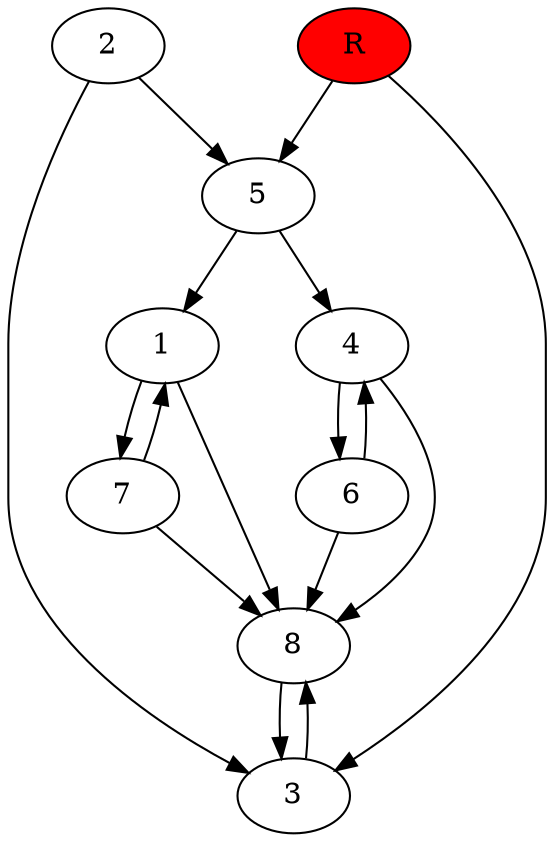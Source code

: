 digraph prb72043 {
	1
	2
	3
	4
	5
	6
	7
	8
	R [fillcolor="#ff0000" style=filled]
	1 -> 7
	1 -> 8
	2 -> 3
	2 -> 5
	3 -> 8
	4 -> 6
	4 -> 8
	5 -> 1
	5 -> 4
	6 -> 4
	6 -> 8
	7 -> 1
	7 -> 8
	8 -> 3
	R -> 3
	R -> 5
}
